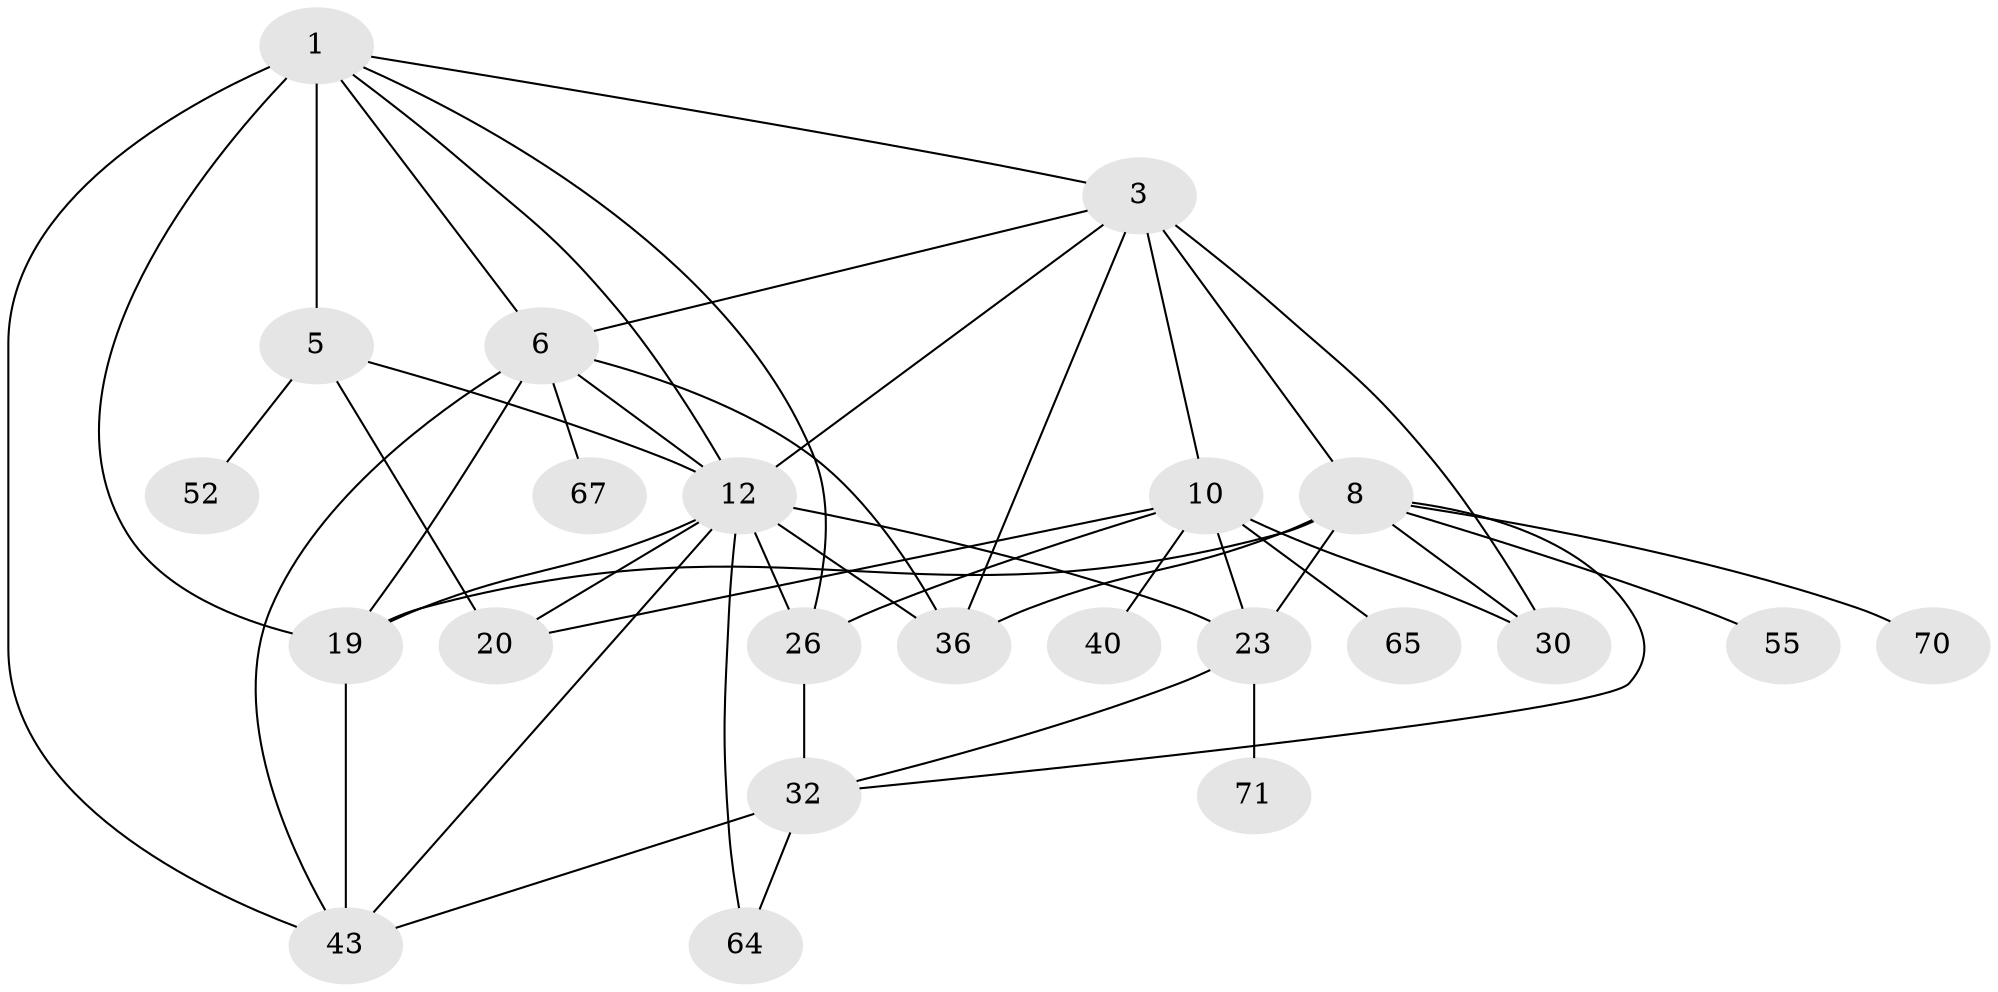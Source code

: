// original degree distribution, {4: 0.12658227848101267, 5: 0.08860759493670886, 7: 0.02531645569620253, 6: 0.0379746835443038, 3: 0.25316455696202533, 2: 0.3037974683544304, 1: 0.16455696202531644}
// Generated by graph-tools (version 1.1) at 2025/16/03/04/25 18:16:51]
// undirected, 23 vertices, 47 edges
graph export_dot {
graph [start="1"]
  node [color=gray90,style=filled];
  1 [super="+2+62+11"];
  3 [super="+50+7+22+49+4+35"];
  5 [super="+47+14"];
  6 [super="+72+54+27"];
  8 [super="+31+29"];
  10 [super="+25+15+17"];
  12 [super="+66+16+42"];
  19 [super="+24+58"];
  20 [super="+21"];
  23 [super="+63+28"];
  26 [super="+38+56+59"];
  30;
  32 [super="+46+57"];
  36 [super="+75"];
  40;
  43 [super="+60+77"];
  52;
  55;
  64;
  65;
  67;
  70;
  71;
  1 -- 6 [weight=2];
  1 -- 19 [weight=4];
  1 -- 3;
  1 -- 5;
  1 -- 43;
  1 -- 26;
  1 -- 12;
  3 -- 30;
  3 -- 12;
  3 -- 10 [weight=2];
  3 -- 36;
  3 -- 6;
  3 -- 8;
  5 -- 12;
  5 -- 52;
  5 -- 20;
  6 -- 36;
  6 -- 67;
  6 -- 19;
  6 -- 43;
  6 -- 12;
  8 -- 23;
  8 -- 19 [weight=2];
  8 -- 36;
  8 -- 30;
  8 -- 70;
  8 -- 55;
  8 -- 32;
  10 -- 26;
  10 -- 65;
  10 -- 23 [weight=2];
  10 -- 20;
  10 -- 40;
  10 -- 30;
  12 -- 43;
  12 -- 64;
  12 -- 26;
  12 -- 19;
  12 -- 36;
  12 -- 20 [weight=2];
  12 -- 23;
  19 -- 43;
  23 -- 32;
  23 -- 71;
  26 -- 32;
  32 -- 64;
  32 -- 43;
}
